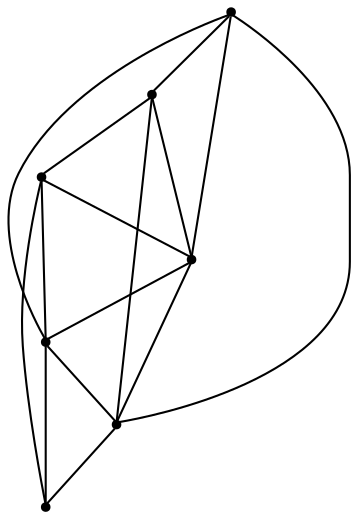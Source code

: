 graph {
  node [shape=point,comment="{\"directed\":false,\"doi\":\"10.4230/LIPIcs.GD.2024.29\",\"figure\":\"8 (4)\"}"]

  v0 [pos="1571.841259644979,1046.2168421620406"]
  v1 [pos="2010.182840473118,1188.6057431580587"]
  v2 [pos="1496.974244545423,1276.6173768766598"]
  v3 [pos="1935.3029790212286,1418.9999198174567"]
  v4 [pos="1857.4762152207084,1445.151618230176"]
  v5 [pos="1814.1491573568835,1046.2168421620408"]
  v6 [pos="1692.995081309324,1418.9999198174569"]

  v0 -- v1 [id="-1",pos="1571.841259644979,1046.2168421620406 1702.5315264469339,1141.141716483516 1848.6453019285755,1188.6057431580587 2010.182840473118,1188.6057431580587"]
  v2 -- v6 [id="-2",pos="1496.974244545423,1276.6173768766598 1692.995081309324,1418.9999198174569 1692.995081309324,1418.9999198174569 1692.995081309324,1418.9999198174569"]
  v0 -- v2 [id="-3",pos="1571.841259644979,1046.2168421620406 1496.974244545423,1276.6173768766598 1496.974244545423,1276.6173768766598 1496.974244545423,1276.6173768766598"]
  v0 -- v6 [id="-4",pos="1571.841259644979,1046.2168421620406 1692.995081309324,1418.9999198174569 1692.995081309324,1418.9999198174569 1692.995081309324,1418.9999198174569"]
  v0 -- v5 [id="-5",pos="1571.841259644979,1046.2168421620406 1814.1491573568835,1046.2168421620408 1814.1491573568835,1046.2168421620408 1814.1491573568835,1046.2168421620408"]
  v2 -- v3 [id="-6",pos="1496.974244545423,1276.6173768766598 1657.7130197963663,1277.7927269648098 1803.826922469615,1325.2502684230271 1935.3029790212286,1418.9999198174567"]
  v2 -- v4 [id="-7",pos="1496.974244545423,1276.6173768766598 1656.6308736017895,1384.9980577845001 1727.220816523979,1313.6716140601036 1857.4762152207084,1445.151618230176"]
  v6 -- v1 [id="-8",pos="1692.995081309324,1418.9999198174569 2010.182840473118,1188.6057431580587 2010.182840473118,1188.6057431580587 2010.182840473118,1188.6057431580587"]
  v6 -- v4 [id="-9",pos="1692.995081309324,1418.9999198174569 1857.4762152207084,1445.151618230176 1857.4762152207084,1445.151618230176 1857.4762152207084,1445.151618230176"]
  v1 -- v3 [id="-10",pos="2010.182840473118,1188.6057431580587 1935.3029790212286,1418.9999198174567 1935.3029790212286,1418.9999198174567 1935.3029790212286,1418.9999198174567"]
  v3 -- v5 [id="-11",pos="1935.3029790212286,1418.9999198174567 1814.1491573568835,1046.2168421620408 1814.1491573568835,1046.2168421620408 1814.1491573568835,1046.2168421620408"]
  v5 -- v1 [id="-12",pos="1814.1491573568835,1046.2168421620408 2010.182840473118,1188.6057431580587 2010.182840473118,1188.6057431580587 2010.182840473118,1188.6057431580587"]
  v5 -- v2 [id="-13",pos="1814.1491573568835,1046.2168421620408 1496.974244545423,1276.6173768766598 1496.974244545423,1276.6173768766598 1496.974244545423,1276.6173768766598"]
  v5 -- v6 [id="-14",pos="1814.1491573568835,1046.2168421620408 1692.995081309324,1418.9999198174569 1692.995081309324,1418.9999198174569 1692.995081309324,1418.9999198174569"]
  v4 -- v3 [id="-15",pos="1857.4762152207084,1445.151618230176 1935.3029790212286,1418.9999198174567 1935.3029790212286,1418.9999198174567 1935.3029790212286,1418.9999198174567"]
}